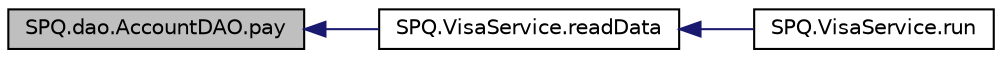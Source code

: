 digraph "SPQ.dao.AccountDAO.pay"
{
  edge [fontname="Helvetica",fontsize="10",labelfontname="Helvetica",labelfontsize="10"];
  node [fontname="Helvetica",fontsize="10",shape=record];
  rankdir="LR";
  Node9 [label="SPQ.dao.AccountDAO.pay",height=0.2,width=0.4,color="black", fillcolor="grey75", style="filled", fontcolor="black"];
  Node9 -> Node10 [dir="back",color="midnightblue",fontsize="10",style="solid"];
  Node10 [label="SPQ.VisaService.readData",height=0.2,width=0.4,color="black", fillcolor="white", style="filled",URL="$class_s_p_q_1_1_visa_service.html#a9f06022375e8bd98b78a8268bdc4ff05"];
  Node10 -> Node11 [dir="back",color="midnightblue",fontsize="10",style="solid"];
  Node11 [label="SPQ.VisaService.run",height=0.2,width=0.4,color="black", fillcolor="white", style="filled",URL="$class_s_p_q_1_1_visa_service.html#a4e9434dfb98d1ff247d29794ac96909e"];
}
